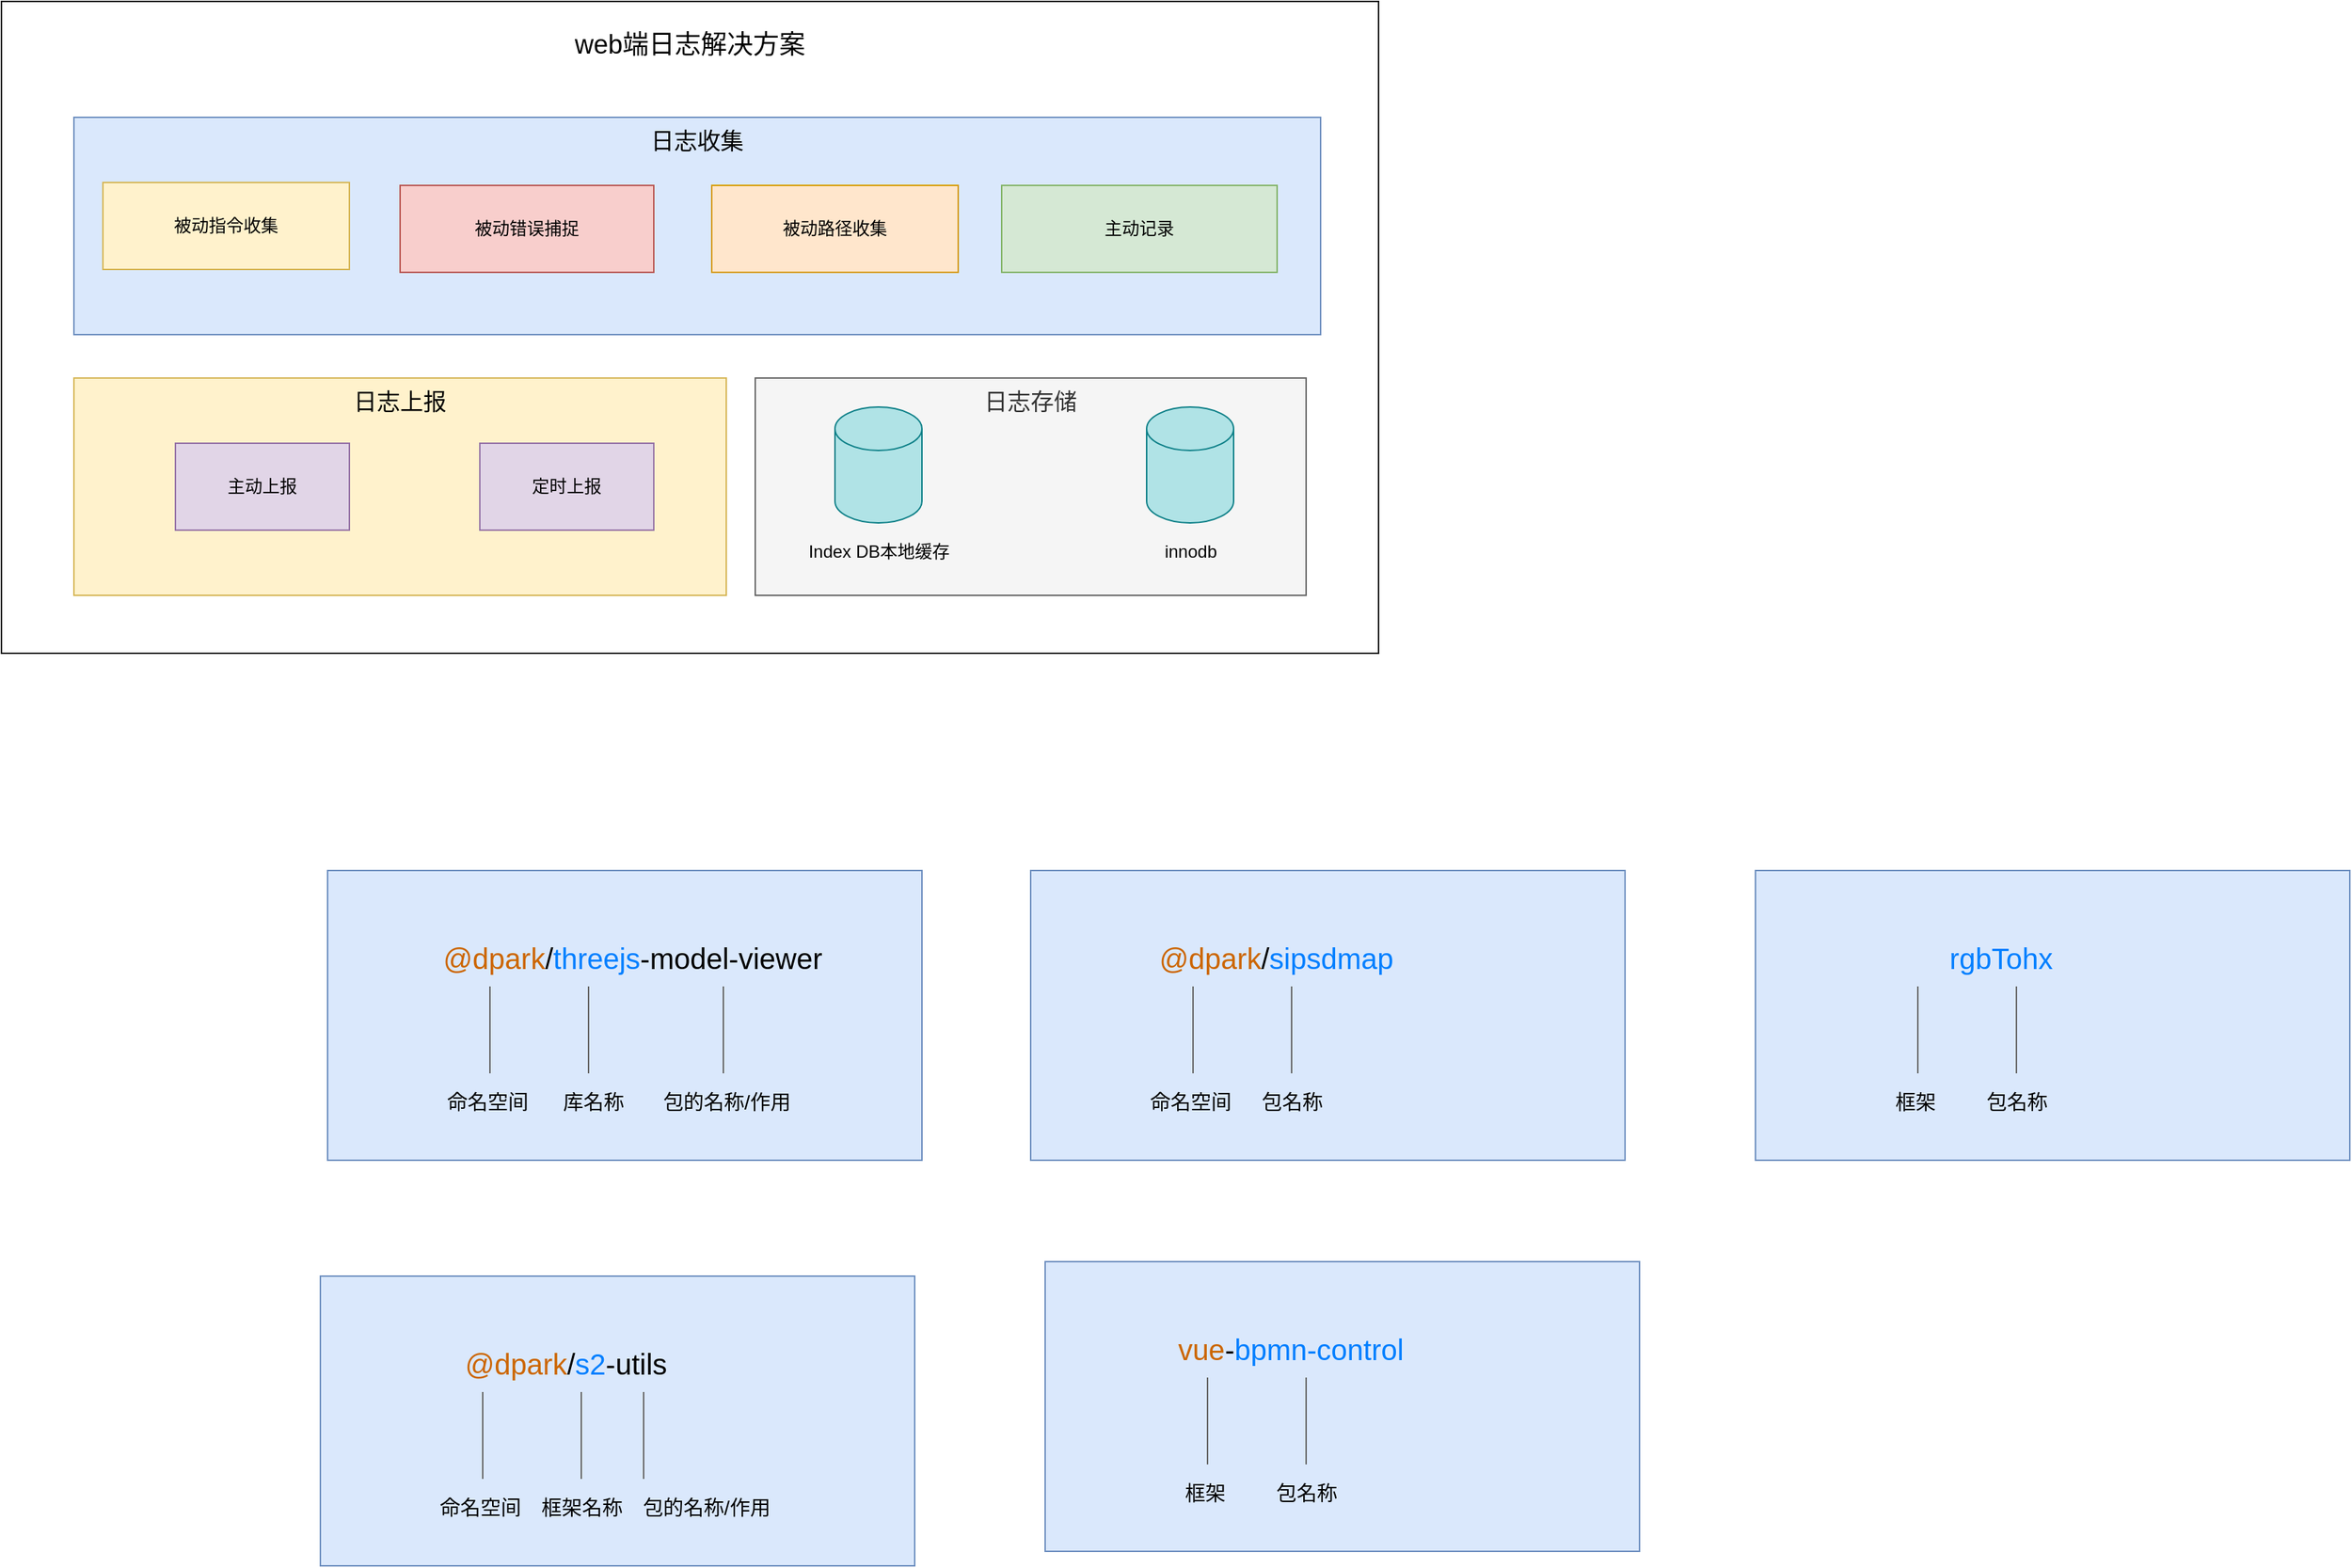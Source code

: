 <mxfile version="14.5.3" type="github">
  <diagram id="_BkoqEayFcA_iPLzUDcl" name="Page-1">
    <mxGraphModel dx="1422" dy="762" grid="1" gridSize="10" guides="1" tooltips="1" connect="1" arrows="1" fold="1" page="1" pageScale="1" pageWidth="827" pageHeight="1169" math="0" shadow="0">
      <root>
        <mxCell id="0" />
        <mxCell id="1" parent="0" />
        <mxCell id="mw7YGV9gwj3RuTq6S0IA-1" value="" style="rounded=0;whiteSpace=wrap;html=1;" parent="1" vertex="1">
          <mxGeometry x="100" y="70" width="950" height="450" as="geometry" />
        </mxCell>
        <mxCell id="mw7YGV9gwj3RuTq6S0IA-2" value="&lt;font style=&quot;font-size: 16px&quot;&gt;日志收集&lt;/font&gt;" style="rounded=0;whiteSpace=wrap;html=1;verticalAlign=top;fillColor=#dae8fc;strokeColor=#6c8ebf;" parent="1" vertex="1">
          <mxGeometry x="150" y="150" width="860" height="150" as="geometry" />
        </mxCell>
        <mxCell id="mw7YGV9gwj3RuTq6S0IA-3" value="&lt;span style=&quot;font-size: 16px&quot;&gt;日志上报&lt;/span&gt;" style="rounded=0;whiteSpace=wrap;html=1;verticalAlign=top;fillColor=#fff2cc;strokeColor=#d6b656;" parent="1" vertex="1">
          <mxGeometry x="150" y="330" width="450" height="150" as="geometry" />
        </mxCell>
        <mxCell id="mw7YGV9gwj3RuTq6S0IA-4" value="&lt;span style=&quot;font-size: 16px&quot;&gt;日志存储&lt;/span&gt;" style="rounded=0;whiteSpace=wrap;html=1;verticalAlign=top;fillColor=#f5f5f5;strokeColor=#666666;fontColor=#333333;" parent="1" vertex="1">
          <mxGeometry x="620" y="330" width="380" height="150" as="geometry" />
        </mxCell>
        <mxCell id="mw7YGV9gwj3RuTq6S0IA-5" value="&lt;font style=&quot;font-size: 18px&quot;&gt;web端日志解决方案&lt;/font&gt;" style="text;html=1;strokeColor=none;fillColor=none;align=center;verticalAlign=middle;whiteSpace=wrap;rounded=0;" parent="1" vertex="1">
          <mxGeometry x="375" y="90" width="400" height="20" as="geometry" />
        </mxCell>
        <mxCell id="mw7YGV9gwj3RuTq6S0IA-6" value="被动指令收集" style="rounded=0;whiteSpace=wrap;html=1;fillColor=#fff2cc;strokeColor=#d6b656;" parent="1" vertex="1">
          <mxGeometry x="170" y="195" width="170" height="60" as="geometry" />
        </mxCell>
        <mxCell id="mw7YGV9gwj3RuTq6S0IA-7" value="主动记录" style="rounded=0;whiteSpace=wrap;html=1;fillColor=#d5e8d4;strokeColor=#82b366;" parent="1" vertex="1">
          <mxGeometry x="790" y="197" width="190" height="60" as="geometry" />
        </mxCell>
        <mxCell id="mw7YGV9gwj3RuTq6S0IA-8" value="被动错误捕捉" style="rounded=0;whiteSpace=wrap;html=1;fillColor=#f8cecc;strokeColor=#b85450;" parent="1" vertex="1">
          <mxGeometry x="375" y="197" width="175" height="60" as="geometry" />
        </mxCell>
        <mxCell id="mw7YGV9gwj3RuTq6S0IA-9" value="被动路径收集" style="rounded=0;whiteSpace=wrap;html=1;fillColor=#ffe6cc;strokeColor=#d79b00;" parent="1" vertex="1">
          <mxGeometry x="590" y="197" width="170" height="60" as="geometry" />
        </mxCell>
        <mxCell id="mw7YGV9gwj3RuTq6S0IA-11" value="" style="shape=cylinder3;whiteSpace=wrap;html=1;boundedLbl=1;backgroundOutline=1;size=15;fillColor=#b0e3e6;strokeColor=#0e8088;" parent="1" vertex="1">
          <mxGeometry x="675" y="350" width="60" height="80" as="geometry" />
        </mxCell>
        <mxCell id="mw7YGV9gwj3RuTq6S0IA-12" value="Index DB本地缓存" style="text;html=1;strokeColor=none;fillColor=none;align=center;verticalAlign=middle;whiteSpace=wrap;rounded=0;" parent="1" vertex="1">
          <mxGeometry x="652.5" y="440" width="105" height="20" as="geometry" />
        </mxCell>
        <mxCell id="mw7YGV9gwj3RuTq6S0IA-13" value="" style="shape=cylinder3;whiteSpace=wrap;html=1;boundedLbl=1;backgroundOutline=1;size=15;fillColor=#b0e3e6;strokeColor=#0e8088;" parent="1" vertex="1">
          <mxGeometry x="890" y="350" width="60" height="80" as="geometry" />
        </mxCell>
        <mxCell id="mw7YGV9gwj3RuTq6S0IA-14" value="innodb" style="text;html=1;strokeColor=none;fillColor=none;align=center;verticalAlign=middle;whiteSpace=wrap;rounded=0;" parent="1" vertex="1">
          <mxGeometry x="867.5" y="440" width="105" height="20" as="geometry" />
        </mxCell>
        <mxCell id="mw7YGV9gwj3RuTq6S0IA-19" value="主动上报" style="rounded=0;whiteSpace=wrap;html=1;fillColor=#e1d5e7;strokeColor=#9673a6;" parent="1" vertex="1">
          <mxGeometry x="220" y="375" width="120" height="60" as="geometry" />
        </mxCell>
        <mxCell id="mw7YGV9gwj3RuTq6S0IA-20" value="定时上报" style="rounded=0;whiteSpace=wrap;html=1;fillColor=#e1d5e7;strokeColor=#9673a6;" parent="1" vertex="1">
          <mxGeometry x="430" y="375" width="120" height="60" as="geometry" />
        </mxCell>
        <mxCell id="ka-HyoEU9vzGJYM1k_yH-1" value="" style="text;whiteSpace=wrap;html=1;fillColor=#dae8fc;strokeColor=#6c8ebf;" vertex="1" parent="1">
          <mxGeometry x="325" y="670" width="410" height="200" as="geometry" />
        </mxCell>
        <mxCell id="ka-HyoEU9vzGJYM1k_yH-3" value="&lt;font style=&quot;font-size: 20px&quot;&gt;&lt;font color=&quot;#cc6600&quot;&gt;@dpark&lt;/font&gt;/&lt;font color=&quot;#007fff&quot;&gt;threejs&lt;/font&gt;-model-viewer&lt;/font&gt;" style="text;html=1;align=center;verticalAlign=middle;resizable=0;points=[];autosize=1;" vertex="1" parent="1">
          <mxGeometry x="395" y="720" width="280" height="20" as="geometry" />
        </mxCell>
        <mxCell id="ka-HyoEU9vzGJYM1k_yH-4" value="" style="endArrow=none;html=1;strokeColor=#666666;" edge="1" parent="1">
          <mxGeometry width="50" height="50" relative="1" as="geometry">
            <mxPoint x="437" y="810" as="sourcePoint" />
            <mxPoint x="437" y="750" as="targetPoint" />
          </mxGeometry>
        </mxCell>
        <mxCell id="ka-HyoEU9vzGJYM1k_yH-5" value="&lt;font style=&quot;font-size: 14px&quot;&gt;命名空间&lt;/font&gt;" style="text;html=1;align=center;verticalAlign=middle;resizable=0;points=[];autosize=1;" vertex="1" parent="1">
          <mxGeometry x="400" y="820" width="70" height="20" as="geometry" />
        </mxCell>
        <mxCell id="ka-HyoEU9vzGJYM1k_yH-6" value="" style="endArrow=none;html=1;strokeColor=#666666;" edge="1" parent="1">
          <mxGeometry width="50" height="50" relative="1" as="geometry">
            <mxPoint x="505" y="810" as="sourcePoint" />
            <mxPoint x="505" y="750" as="targetPoint" />
          </mxGeometry>
        </mxCell>
        <mxCell id="ka-HyoEU9vzGJYM1k_yH-7" value="&lt;span style=&quot;font-size: 14px&quot;&gt;库名称&lt;/span&gt;" style="text;html=1;align=center;verticalAlign=middle;resizable=0;points=[];autosize=1;" vertex="1" parent="1">
          <mxGeometry x="478" y="820" width="60" height="20" as="geometry" />
        </mxCell>
        <mxCell id="ka-HyoEU9vzGJYM1k_yH-8" value="" style="endArrow=none;html=1;strokeColor=#666666;" edge="1" parent="1">
          <mxGeometry width="50" height="50" relative="1" as="geometry">
            <mxPoint x="598" y="810" as="sourcePoint" />
            <mxPoint x="598" y="750" as="targetPoint" />
          </mxGeometry>
        </mxCell>
        <mxCell id="ka-HyoEU9vzGJYM1k_yH-9" value="&lt;span style=&quot;font-size: 14px&quot;&gt;包的名称/作用&lt;/span&gt;" style="text;html=1;align=center;verticalAlign=middle;resizable=0;points=[];autosize=1;" vertex="1" parent="1">
          <mxGeometry x="550" y="820" width="100" height="20" as="geometry" />
        </mxCell>
        <mxCell id="ka-HyoEU9vzGJYM1k_yH-10" value="" style="text;whiteSpace=wrap;html=1;fillColor=#dae8fc;strokeColor=#6c8ebf;" vertex="1" parent="1">
          <mxGeometry x="320" y="950" width="410" height="200" as="geometry" />
        </mxCell>
        <mxCell id="ka-HyoEU9vzGJYM1k_yH-11" value="&lt;font style=&quot;font-size: 20px&quot;&gt;&lt;font color=&quot;#cc6600&quot;&gt;@dpark&lt;/font&gt;/&lt;font color=&quot;#007fff&quot;&gt;s2&lt;/font&gt;-utils&lt;/font&gt;" style="text;html=1;align=center;verticalAlign=middle;resizable=0;points=[];autosize=1;" vertex="1" parent="1">
          <mxGeometry x="414" y="1000" width="150" height="20" as="geometry" />
        </mxCell>
        <mxCell id="ka-HyoEU9vzGJYM1k_yH-12" value="" style="endArrow=none;html=1;strokeColor=#666666;" edge="1" parent="1">
          <mxGeometry width="50" height="50" relative="1" as="geometry">
            <mxPoint x="432" y="1090" as="sourcePoint" />
            <mxPoint x="432" y="1030" as="targetPoint" />
          </mxGeometry>
        </mxCell>
        <mxCell id="ka-HyoEU9vzGJYM1k_yH-13" value="&lt;font style=&quot;font-size: 14px&quot;&gt;命名空间&lt;/font&gt;" style="text;html=1;align=center;verticalAlign=middle;resizable=0;points=[];autosize=1;" vertex="1" parent="1">
          <mxGeometry x="395" y="1100" width="70" height="20" as="geometry" />
        </mxCell>
        <mxCell id="ka-HyoEU9vzGJYM1k_yH-14" value="" style="endArrow=none;html=1;strokeColor=#666666;" edge="1" parent="1">
          <mxGeometry width="50" height="50" relative="1" as="geometry">
            <mxPoint x="500" y="1090" as="sourcePoint" />
            <mxPoint x="500" y="1030" as="targetPoint" />
          </mxGeometry>
        </mxCell>
        <mxCell id="ka-HyoEU9vzGJYM1k_yH-15" value="&lt;span style=&quot;font-size: 14px&quot;&gt;框架名称&lt;/span&gt;" style="text;html=1;align=center;verticalAlign=middle;resizable=0;points=[];autosize=1;" vertex="1" parent="1">
          <mxGeometry x="465" y="1100" width="70" height="20" as="geometry" />
        </mxCell>
        <mxCell id="ka-HyoEU9vzGJYM1k_yH-16" value="" style="endArrow=none;html=1;strokeColor=#666666;" edge="1" parent="1">
          <mxGeometry width="50" height="50" relative="1" as="geometry">
            <mxPoint x="543" y="1090" as="sourcePoint" />
            <mxPoint x="543" y="1030" as="targetPoint" />
          </mxGeometry>
        </mxCell>
        <mxCell id="ka-HyoEU9vzGJYM1k_yH-17" value="&lt;span style=&quot;font-size: 14px&quot;&gt;包的名称/作用&lt;/span&gt;" style="text;html=1;align=center;verticalAlign=middle;resizable=0;points=[];autosize=1;" vertex="1" parent="1">
          <mxGeometry x="536" y="1100" width="100" height="20" as="geometry" />
        </mxCell>
        <mxCell id="ka-HyoEU9vzGJYM1k_yH-19" value="" style="text;whiteSpace=wrap;html=1;fillColor=#dae8fc;strokeColor=#6c8ebf;" vertex="1" parent="1">
          <mxGeometry x="810" y="670" width="410" height="200" as="geometry" />
        </mxCell>
        <mxCell id="ka-HyoEU9vzGJYM1k_yH-20" value="&lt;font style=&quot;font-size: 20px&quot;&gt;&lt;font color=&quot;#cc6600&quot;&gt;@dpark&lt;/font&gt;/&lt;font color=&quot;#007fff&quot;&gt;sipsdmap&lt;/font&gt;&lt;/font&gt;" style="text;html=1;align=center;verticalAlign=middle;resizable=0;points=[];autosize=1;" vertex="1" parent="1">
          <mxGeometry x="889" y="720" width="180" height="20" as="geometry" />
        </mxCell>
        <mxCell id="ka-HyoEU9vzGJYM1k_yH-21" value="" style="endArrow=none;html=1;strokeColor=#666666;" edge="1" parent="1">
          <mxGeometry width="50" height="50" relative="1" as="geometry">
            <mxPoint x="922" y="810" as="sourcePoint" />
            <mxPoint x="922" y="750" as="targetPoint" />
          </mxGeometry>
        </mxCell>
        <mxCell id="ka-HyoEU9vzGJYM1k_yH-22" value="&lt;font style=&quot;font-size: 14px&quot;&gt;命名空间&lt;/font&gt;" style="text;html=1;align=center;verticalAlign=middle;resizable=0;points=[];autosize=1;" vertex="1" parent="1">
          <mxGeometry x="885" y="820" width="70" height="20" as="geometry" />
        </mxCell>
        <mxCell id="ka-HyoEU9vzGJYM1k_yH-23" value="" style="endArrow=none;html=1;strokeColor=#666666;" edge="1" parent="1">
          <mxGeometry width="50" height="50" relative="1" as="geometry">
            <mxPoint x="990" y="810" as="sourcePoint" />
            <mxPoint x="990" y="750" as="targetPoint" />
          </mxGeometry>
        </mxCell>
        <mxCell id="ka-HyoEU9vzGJYM1k_yH-24" value="&lt;span style=&quot;font-size: 14px&quot;&gt;包名称&lt;/span&gt;" style="text;html=1;align=center;verticalAlign=middle;resizable=0;points=[];autosize=1;" vertex="1" parent="1">
          <mxGeometry x="960" y="820" width="60" height="20" as="geometry" />
        </mxCell>
        <mxCell id="ka-HyoEU9vzGJYM1k_yH-27" value="" style="text;whiteSpace=wrap;html=1;fillColor=#dae8fc;strokeColor=#6c8ebf;" vertex="1" parent="1">
          <mxGeometry x="820" y="940" width="410" height="200" as="geometry" />
        </mxCell>
        <mxCell id="ka-HyoEU9vzGJYM1k_yH-28" value="&lt;font style=&quot;font-size: 20px&quot;&gt;&lt;font color=&quot;#cc6600&quot;&gt;vue&lt;/font&gt;-&lt;font color=&quot;#007fff&quot;&gt;bpmn-control&lt;/font&gt;&lt;/font&gt;" style="text;html=1;align=center;verticalAlign=middle;resizable=0;points=[];autosize=1;" vertex="1" parent="1">
          <mxGeometry x="904" y="990" width="170" height="20" as="geometry" />
        </mxCell>
        <mxCell id="ka-HyoEU9vzGJYM1k_yH-29" value="" style="endArrow=none;html=1;strokeColor=#666666;" edge="1" parent="1">
          <mxGeometry width="50" height="50" relative="1" as="geometry">
            <mxPoint x="932" y="1080" as="sourcePoint" />
            <mxPoint x="932" y="1020" as="targetPoint" />
          </mxGeometry>
        </mxCell>
        <mxCell id="ka-HyoEU9vzGJYM1k_yH-30" value="&lt;span style=&quot;font-size: 14px&quot;&gt;框架&lt;/span&gt;" style="text;html=1;align=center;verticalAlign=middle;resizable=0;points=[];autosize=1;" vertex="1" parent="1">
          <mxGeometry x="910" y="1090" width="40" height="20" as="geometry" />
        </mxCell>
        <mxCell id="ka-HyoEU9vzGJYM1k_yH-31" value="" style="endArrow=none;html=1;strokeColor=#666666;" edge="1" parent="1">
          <mxGeometry width="50" height="50" relative="1" as="geometry">
            <mxPoint x="1000" y="1080" as="sourcePoint" />
            <mxPoint x="1000" y="1020" as="targetPoint" />
          </mxGeometry>
        </mxCell>
        <mxCell id="ka-HyoEU9vzGJYM1k_yH-32" value="&lt;span style=&quot;font-size: 14px&quot;&gt;包名称&lt;/span&gt;" style="text;html=1;align=center;verticalAlign=middle;resizable=0;points=[];autosize=1;" vertex="1" parent="1">
          <mxGeometry x="970" y="1090" width="60" height="20" as="geometry" />
        </mxCell>
        <mxCell id="ka-HyoEU9vzGJYM1k_yH-34" value="" style="text;whiteSpace=wrap;html=1;fillColor=#dae8fc;strokeColor=#6c8ebf;" vertex="1" parent="1">
          <mxGeometry x="1310" y="670" width="410" height="200" as="geometry" />
        </mxCell>
        <mxCell id="ka-HyoEU9vzGJYM1k_yH-35" value="&lt;font style=&quot;font-size: 20px&quot;&gt;&lt;font color=&quot;#007fff&quot;&gt;rgbTohx&lt;/font&gt;&lt;/font&gt;" style="text;html=1;align=center;verticalAlign=middle;resizable=0;points=[];autosize=1;" vertex="1" parent="1">
          <mxGeometry x="1434" y="720" width="90" height="20" as="geometry" />
        </mxCell>
        <mxCell id="ka-HyoEU9vzGJYM1k_yH-36" value="" style="endArrow=none;html=1;strokeColor=#666666;" edge="1" parent="1">
          <mxGeometry width="50" height="50" relative="1" as="geometry">
            <mxPoint x="1422" y="810" as="sourcePoint" />
            <mxPoint x="1422" y="750" as="targetPoint" />
          </mxGeometry>
        </mxCell>
        <mxCell id="ka-HyoEU9vzGJYM1k_yH-37" value="&lt;span style=&quot;font-size: 14px&quot;&gt;框架&lt;/span&gt;" style="text;html=1;align=center;verticalAlign=middle;resizable=0;points=[];autosize=1;" vertex="1" parent="1">
          <mxGeometry x="1400" y="820" width="40" height="20" as="geometry" />
        </mxCell>
        <mxCell id="ka-HyoEU9vzGJYM1k_yH-38" value="" style="endArrow=none;html=1;strokeColor=#666666;" edge="1" parent="1">
          <mxGeometry width="50" height="50" relative="1" as="geometry">
            <mxPoint x="1490" y="810" as="sourcePoint" />
            <mxPoint x="1490" y="750" as="targetPoint" />
          </mxGeometry>
        </mxCell>
        <mxCell id="ka-HyoEU9vzGJYM1k_yH-39" value="&lt;span style=&quot;font-size: 14px&quot;&gt;包名称&lt;/span&gt;" style="text;html=1;align=center;verticalAlign=middle;resizable=0;points=[];autosize=1;" vertex="1" parent="1">
          <mxGeometry x="1460" y="820" width="60" height="20" as="geometry" />
        </mxCell>
      </root>
    </mxGraphModel>
  </diagram>
</mxfile>
